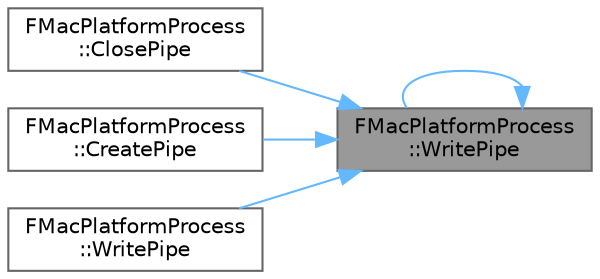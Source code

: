 digraph "FMacPlatformProcess::WritePipe"
{
 // INTERACTIVE_SVG=YES
 // LATEX_PDF_SIZE
  bgcolor="transparent";
  edge [fontname=Helvetica,fontsize=10,labelfontname=Helvetica,labelfontsize=10];
  node [fontname=Helvetica,fontsize=10,shape=box,height=0.2,width=0.4];
  rankdir="RL";
  Node1 [id="Node000001",label="FMacPlatformProcess\l::WritePipe",height=0.2,width=0.4,color="gray40", fillcolor="grey60", style="filled", fontcolor="black",tooltip=" "];
  Node1 -> Node2 [id="edge1_Node000001_Node000002",dir="back",color="steelblue1",style="solid",tooltip=" "];
  Node2 [id="Node000002",label="FMacPlatformProcess\l::ClosePipe",height=0.2,width=0.4,color="grey40", fillcolor="white", style="filled",URL="$da/dba/structFMacPlatformProcess.html#a910de7a42d9124c8a838fbaefa7dd374",tooltip=" "];
  Node1 -> Node3 [id="edge2_Node000001_Node000003",dir="back",color="steelblue1",style="solid",tooltip=" "];
  Node3 [id="Node000003",label="FMacPlatformProcess\l::CreatePipe",height=0.2,width=0.4,color="grey40", fillcolor="white", style="filled",URL="$da/dba/structFMacPlatformProcess.html#ab44b947aeace464eaf6efde45ea0df0e",tooltip=" "];
  Node1 -> Node1 [id="edge3_Node000001_Node000001",dir="back",color="steelblue1",style="solid",tooltip=" "];
  Node1 -> Node4 [id="edge4_Node000001_Node000004",dir="back",color="steelblue1",style="solid",tooltip=" "];
  Node4 [id="Node000004",label="FMacPlatformProcess\l::WritePipe",height=0.2,width=0.4,color="grey40", fillcolor="white", style="filled",URL="$da/dba/structFMacPlatformProcess.html#ad9e37e19cb5f927b4af685958440e1d5",tooltip=" "];
}
